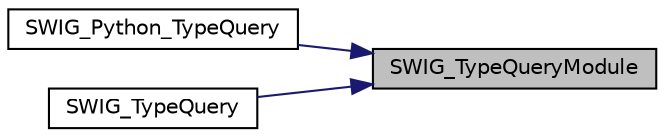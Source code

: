 digraph "SWIG_TypeQueryModule"
{
 // LATEX_PDF_SIZE
  edge [fontname="Helvetica",fontsize="10",labelfontname="Helvetica",labelfontsize="10"];
  node [fontname="Helvetica",fontsize="10",shape=record];
  rankdir="RL";
  Node1 [label="SWIG_TypeQueryModule",height=0.2,width=0.4,color="black", fillcolor="grey75", style="filled", fontcolor="black",tooltip=" "];
  Node1 -> Node2 [dir="back",color="midnightblue",fontsize="10",style="solid",fontname="Helvetica"];
  Node2 [label="SWIG_Python_TypeQuery",height=0.2,width=0.4,color="black", fillcolor="white", style="filled",URL="$de/d48/swig__runtime_8h.html#a849118cf6e81c481c06003b5324c397d",tooltip=" "];
  Node1 -> Node3 [dir="back",color="midnightblue",fontsize="10",style="solid",fontname="Helvetica"];
  Node3 [label="SWIG_TypeQuery",height=0.2,width=0.4,color="black", fillcolor="white", style="filled",URL="$de/d48/swig__runtime_8h.html#a78451996ceecfd07e89f9cdbbcdbeadc",tooltip=" "];
}

